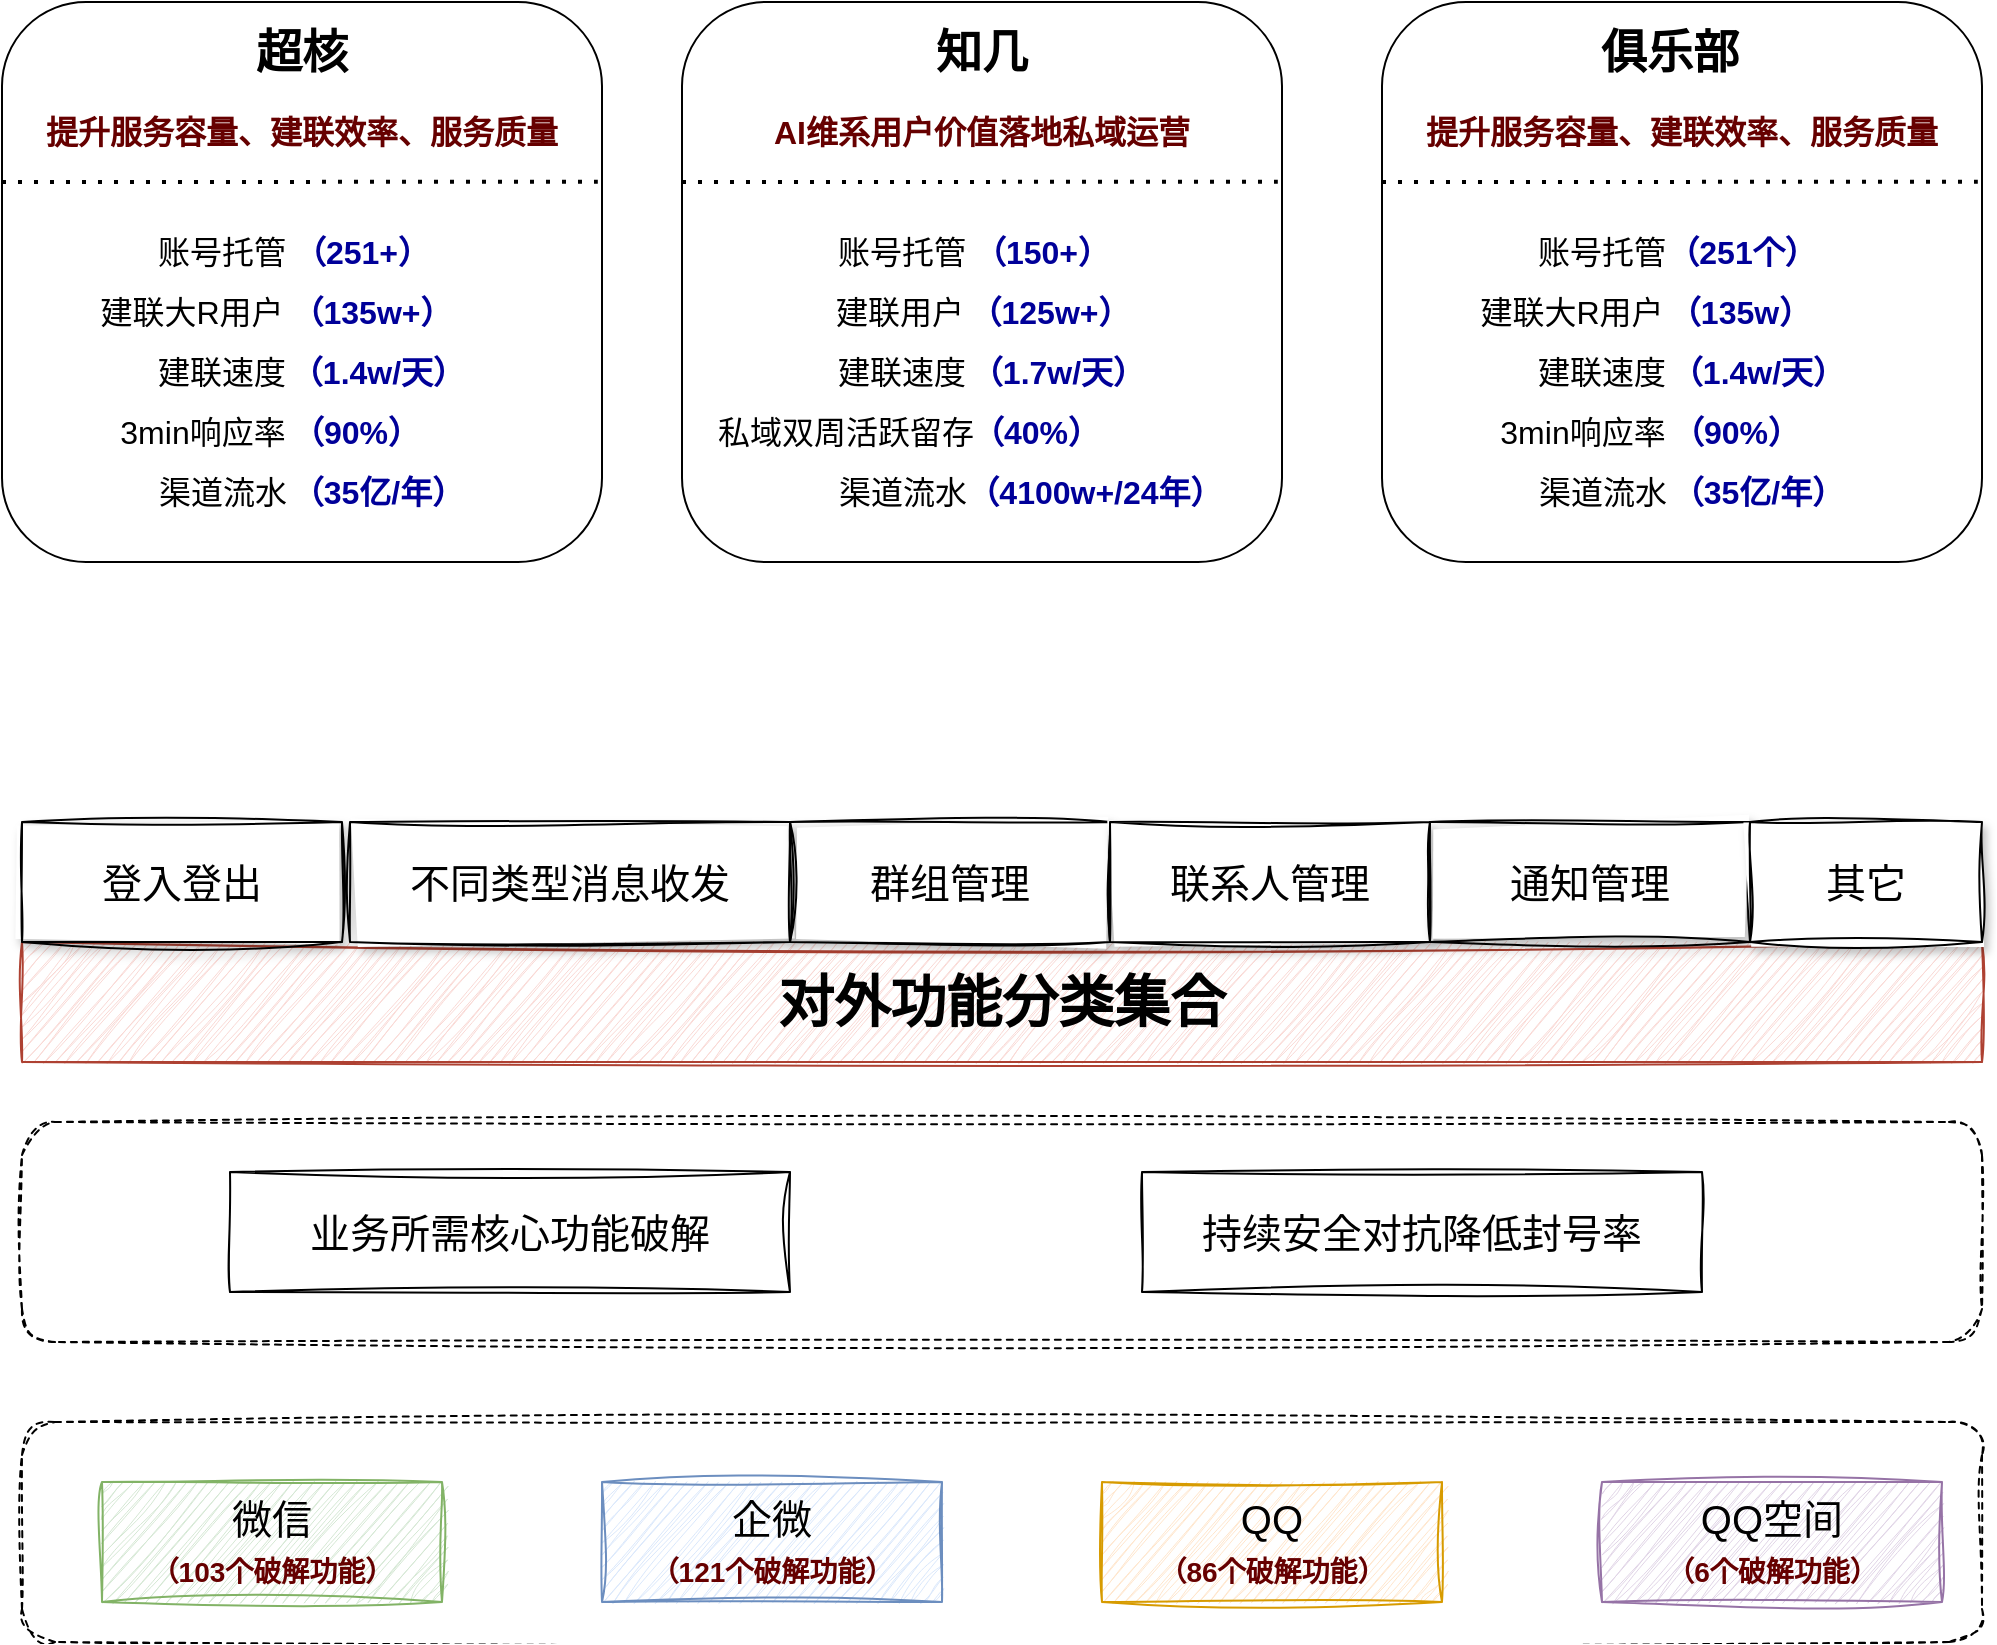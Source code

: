 <mxfile version="24.2.2" type="github">
  <diagram name="第 1 页" id="uSWp1kO9mq3VQEvF_lTH">
    <mxGraphModel dx="1242" dy="1954" grid="1" gridSize="10" guides="1" tooltips="1" connect="1" arrows="1" fold="1" page="1" pageScale="1" pageWidth="827" pageHeight="1169" math="0" shadow="0">
      <root>
        <mxCell id="0" />
        <mxCell id="1" parent="0" />
        <mxCell id="FwOD_YeCZ98qcEM11IYZ-10" value="" style="rounded=1;whiteSpace=wrap;html=1;dashed=1;sketch=1;curveFitting=1;jiggle=2;" vertex="1" parent="1">
          <mxGeometry x="170" y="240" width="980" height="110" as="geometry" />
        </mxCell>
        <mxCell id="FwOD_YeCZ98qcEM11IYZ-6" value="" style="rounded=1;whiteSpace=wrap;html=1;dashed=1;sketch=1;curveFitting=1;jiggle=2;" vertex="1" parent="1">
          <mxGeometry x="170" y="390" width="980" height="110" as="geometry" />
        </mxCell>
        <mxCell id="FwOD_YeCZ98qcEM11IYZ-1" value="微信&lt;br&gt;&lt;font color=&quot;#660000&quot; style=&quot;font-size: 14px;&quot;&gt;&lt;b&gt;（103个破解功能）&lt;/b&gt;&lt;/font&gt;" style="rounded=0;whiteSpace=wrap;html=1;fontSize=20;fillColor=#d5e8d4;strokeColor=#82b366;sketch=1;curveFitting=1;jiggle=2;" vertex="1" parent="1">
          <mxGeometry x="210" y="420" width="170" height="60" as="geometry" />
        </mxCell>
        <mxCell id="FwOD_YeCZ98qcEM11IYZ-3" value="企微&lt;div&gt;&lt;b style=&quot;color: rgb(102, 0, 0); font-size: 14px;&quot;&gt;（121个破解功能）&lt;/b&gt;&lt;br&gt;&lt;/div&gt;" style="rounded=0;whiteSpace=wrap;html=1;fontSize=20;fillColor=#dae8fc;strokeColor=#6c8ebf;sketch=1;curveFitting=1;jiggle=2;" vertex="1" parent="1">
          <mxGeometry x="460" y="420" width="170" height="60" as="geometry" />
        </mxCell>
        <mxCell id="FwOD_YeCZ98qcEM11IYZ-4" value="QQ&lt;br&gt;&lt;b style=&quot;color: rgb(102, 0, 0); font-size: 14px;&quot;&gt;（86个破解功能）&lt;/b&gt;" style="rounded=0;whiteSpace=wrap;html=1;fontSize=20;fillColor=#ffe6cc;strokeColor=#d79b00;sketch=1;curveFitting=1;jiggle=2;" vertex="1" parent="1">
          <mxGeometry x="710" y="420" width="170" height="60" as="geometry" />
        </mxCell>
        <mxCell id="FwOD_YeCZ98qcEM11IYZ-5" value="QQ空间&lt;br&gt;&lt;b style=&quot;color: rgb(102, 0, 0); font-size: 14px;&quot;&gt;（6个破解功能）&lt;/b&gt;" style="rounded=0;whiteSpace=wrap;html=1;fontSize=20;fillColor=#e1d5e7;strokeColor=#9673a6;sketch=1;curveFitting=1;jiggle=2;" vertex="1" parent="1">
          <mxGeometry x="960" y="420" width="170" height="60" as="geometry" />
        </mxCell>
        <mxCell id="FwOD_YeCZ98qcEM11IYZ-7" value="业务所需核心功能破解" style="rounded=0;whiteSpace=wrap;html=1;fontSize=20;sketch=1;curveFitting=1;jiggle=2;" vertex="1" parent="1">
          <mxGeometry x="274" y="265" width="280" height="60" as="geometry" />
        </mxCell>
        <mxCell id="FwOD_YeCZ98qcEM11IYZ-9" value="持续安全对抗降低封号率" style="rounded=0;whiteSpace=wrap;html=1;fontSize=20;sketch=1;curveFitting=1;jiggle=2;" vertex="1" parent="1">
          <mxGeometry x="730" y="265" width="280" height="60" as="geometry" />
        </mxCell>
        <mxCell id="FwOD_YeCZ98qcEM11IYZ-11" value="&lt;font size=&quot;1&quot; style=&quot;&quot;&gt;&lt;b style=&quot;font-size: 28px;&quot;&gt;对外功能分类集合&lt;/b&gt;&lt;/font&gt;" style="rounded=0;whiteSpace=wrap;html=1;fillColor=#fad9d5;strokeColor=#ae4132;sketch=1;curveFitting=1;jiggle=2;" vertex="1" parent="1">
          <mxGeometry x="170" y="150" width="980" height="60" as="geometry" />
        </mxCell>
        <mxCell id="FwOD_YeCZ98qcEM11IYZ-12" value="登入登出" style="rounded=0;whiteSpace=wrap;html=1;fontSize=20;sketch=1;curveFitting=1;jiggle=2;shadow=1;glass=0;" vertex="1" parent="1">
          <mxGeometry x="170" y="90" width="160" height="60" as="geometry" />
        </mxCell>
        <mxCell id="FwOD_YeCZ98qcEM11IYZ-13" value="不同类型消息收发" style="rounded=0;whiteSpace=wrap;html=1;fontSize=20;sketch=1;curveFitting=1;jiggle=2;shadow=1;glass=0;" vertex="1" parent="1">
          <mxGeometry x="334" y="90" width="220" height="60" as="geometry" />
        </mxCell>
        <mxCell id="FwOD_YeCZ98qcEM11IYZ-14" value="群组管理" style="rounded=0;whiteSpace=wrap;html=1;fontSize=20;sketch=1;curveFitting=1;jiggle=2;shadow=1;glass=0;" vertex="1" parent="1">
          <mxGeometry x="554" y="90" width="160" height="60" as="geometry" />
        </mxCell>
        <mxCell id="FwOD_YeCZ98qcEM11IYZ-15" value="联系人管理" style="rounded=0;whiteSpace=wrap;html=1;fontSize=20;sketch=1;curveFitting=1;jiggle=2;shadow=1;glass=0;" vertex="1" parent="1">
          <mxGeometry x="714" y="90" width="160" height="60" as="geometry" />
        </mxCell>
        <mxCell id="FwOD_YeCZ98qcEM11IYZ-16" value="通知管理" style="rounded=0;whiteSpace=wrap;html=1;fontSize=20;sketch=1;curveFitting=1;jiggle=2;shadow=1;glass=0;" vertex="1" parent="1">
          <mxGeometry x="874" y="90" width="160" height="60" as="geometry" />
        </mxCell>
        <mxCell id="FwOD_YeCZ98qcEM11IYZ-17" value="其它" style="rounded=0;whiteSpace=wrap;html=1;fontSize=20;sketch=1;curveFitting=1;jiggle=2;shadow=1;glass=0;" vertex="1" parent="1">
          <mxGeometry x="1034" y="90" width="116" height="60" as="geometry" />
        </mxCell>
        <mxCell id="FwOD_YeCZ98qcEM11IYZ-18" value="" style="rounded=1;whiteSpace=wrap;html=1;" vertex="1" parent="1">
          <mxGeometry x="160" y="-320" width="300" height="280" as="geometry" />
        </mxCell>
        <mxCell id="FwOD_YeCZ98qcEM11IYZ-19" value="超核" style="text;html=1;align=center;verticalAlign=middle;whiteSpace=wrap;rounded=0;fontSize=23;fontStyle=1" vertex="1" parent="1">
          <mxGeometry x="280" y="-310" width="60" height="30" as="geometry" />
        </mxCell>
        <mxCell id="FwOD_YeCZ98qcEM11IYZ-20" value="提升服务容量、建联效率、服务质量" style="text;html=1;align=center;verticalAlign=middle;whiteSpace=wrap;rounded=0;fontColor=#660000;fontStyle=1;fontSize=16;" vertex="1" parent="1">
          <mxGeometry x="180" y="-270" width="260" height="30" as="geometry" />
        </mxCell>
        <mxCell id="FwOD_YeCZ98qcEM11IYZ-21" value="账号托管" style="text;html=1;align=center;verticalAlign=middle;whiteSpace=wrap;rounded=0;fontSize=16;" vertex="1" parent="1">
          <mxGeometry x="230" y="-210" width="80" height="30" as="geometry" />
        </mxCell>
        <mxCell id="FwOD_YeCZ98qcEM11IYZ-22" value="（251+）" style="text;html=1;align=center;verticalAlign=middle;whiteSpace=wrap;rounded=0;fontSize=16;fontColor=#000099;fontStyle=1" vertex="1" parent="1">
          <mxGeometry x="300" y="-210" width="80" height="30" as="geometry" />
        </mxCell>
        <mxCell id="FwOD_YeCZ98qcEM11IYZ-23" value="建联大R用户" style="text;html=1;align=center;verticalAlign=middle;whiteSpace=wrap;rounded=0;fontSize=16;" vertex="1" parent="1">
          <mxGeometry x="200" y="-180" width="110" height="30" as="geometry" />
        </mxCell>
        <mxCell id="FwOD_YeCZ98qcEM11IYZ-24" value="（135w+）" style="text;html=1;align=center;verticalAlign=middle;whiteSpace=wrap;rounded=0;fontSize=16;fontColor=#000099;fontStyle=1" vertex="1" parent="1">
          <mxGeometry x="305" y="-180" width="80" height="30" as="geometry" />
        </mxCell>
        <mxCell id="FwOD_YeCZ98qcEM11IYZ-28" value="建联速度" style="text;html=1;align=center;verticalAlign=middle;whiteSpace=wrap;rounded=0;fontSize=16;" vertex="1" parent="1">
          <mxGeometry x="230" y="-150" width="80" height="30" as="geometry" />
        </mxCell>
        <mxCell id="FwOD_YeCZ98qcEM11IYZ-29" value="（1.4w/天）" style="text;html=1;align=center;verticalAlign=middle;whiteSpace=wrap;rounded=0;fontSize=16;fontColor=#000099;fontStyle=1" vertex="1" parent="1">
          <mxGeometry x="293" y="-150" width="110" height="30" as="geometry" />
        </mxCell>
        <mxCell id="FwOD_YeCZ98qcEM11IYZ-33" value="3min响应率" style="text;html=1;align=center;verticalAlign=middle;whiteSpace=wrap;rounded=0;fontSize=16;" vertex="1" parent="1">
          <mxGeometry x="205.5" y="-120" width="108.5" height="30" as="geometry" />
        </mxCell>
        <mxCell id="FwOD_YeCZ98qcEM11IYZ-34" value="（90%）" style="text;html=1;align=center;verticalAlign=middle;whiteSpace=wrap;rounded=0;fontSize=16;fontColor=#000099;fontStyle=1" vertex="1" parent="1">
          <mxGeometry x="302" y="-120" width="70" height="30" as="geometry" />
        </mxCell>
        <mxCell id="FwOD_YeCZ98qcEM11IYZ-35" value="渠道流水" style="text;html=1;align=center;verticalAlign=middle;whiteSpace=wrap;rounded=0;fontSize=16;" vertex="1" parent="1">
          <mxGeometry x="215.75" y="-90" width="108.5" height="30" as="geometry" />
        </mxCell>
        <mxCell id="FwOD_YeCZ98qcEM11IYZ-36" value="（35亿/年）" style="text;html=1;align=center;verticalAlign=middle;whiteSpace=wrap;rounded=0;fontSize=16;fontColor=#000099;fontStyle=1" vertex="1" parent="1">
          <mxGeometry x="293" y="-90" width="110" height="30" as="geometry" />
        </mxCell>
        <mxCell id="FwOD_YeCZ98qcEM11IYZ-37" value="" style="endArrow=none;dashed=1;html=1;dashPattern=1 3;strokeWidth=2;rounded=0;entryX=0.993;entryY=0.321;entryDx=0;entryDy=0;entryPerimeter=0;" edge="1" parent="1" target="FwOD_YeCZ98qcEM11IYZ-18">
          <mxGeometry width="50" height="50" relative="1" as="geometry">
            <mxPoint x="160" y="-230" as="sourcePoint" />
            <mxPoint x="390" y="-230" as="targetPoint" />
          </mxGeometry>
        </mxCell>
        <mxCell id="FwOD_YeCZ98qcEM11IYZ-38" value="" style="rounded=1;whiteSpace=wrap;html=1;" vertex="1" parent="1">
          <mxGeometry x="500" y="-320" width="300" height="280" as="geometry" />
        </mxCell>
        <mxCell id="FwOD_YeCZ98qcEM11IYZ-39" value="知几" style="text;html=1;align=center;verticalAlign=middle;whiteSpace=wrap;rounded=0;fontSize=23;fontStyle=1" vertex="1" parent="1">
          <mxGeometry x="620" y="-310" width="60" height="30" as="geometry" />
        </mxCell>
        <mxCell id="FwOD_YeCZ98qcEM11IYZ-40" value="AI维系用户价值落地私域运营" style="text;html=1;align=center;verticalAlign=middle;whiteSpace=wrap;rounded=0;fontColor=#660000;fontStyle=1;fontSize=16;" vertex="1" parent="1">
          <mxGeometry x="520" y="-270" width="260" height="30" as="geometry" />
        </mxCell>
        <mxCell id="FwOD_YeCZ98qcEM11IYZ-41" value="账号托管" style="text;html=1;align=center;verticalAlign=middle;whiteSpace=wrap;rounded=0;fontSize=16;" vertex="1" parent="1">
          <mxGeometry x="570" y="-210" width="80" height="30" as="geometry" />
        </mxCell>
        <mxCell id="FwOD_YeCZ98qcEM11IYZ-42" value="（150+）" style="text;html=1;align=center;verticalAlign=middle;whiteSpace=wrap;rounded=0;fontSize=16;fontColor=#000099;fontStyle=1" vertex="1" parent="1">
          <mxGeometry x="640" y="-210" width="80" height="30" as="geometry" />
        </mxCell>
        <mxCell id="FwOD_YeCZ98qcEM11IYZ-43" value="建联用户" style="text;html=1;align=center;verticalAlign=middle;whiteSpace=wrap;rounded=0;fontSize=16;" vertex="1" parent="1">
          <mxGeometry x="554" y="-180" width="110" height="30" as="geometry" />
        </mxCell>
        <mxCell id="FwOD_YeCZ98qcEM11IYZ-44" value="（125w+）" style="text;html=1;align=center;verticalAlign=middle;whiteSpace=wrap;rounded=0;fontSize=16;fontColor=#000099;fontStyle=1" vertex="1" parent="1">
          <mxGeometry x="644" y="-180" width="80" height="30" as="geometry" />
        </mxCell>
        <mxCell id="FwOD_YeCZ98qcEM11IYZ-45" value="建联速度" style="text;html=1;align=center;verticalAlign=middle;whiteSpace=wrap;rounded=0;fontSize=16;" vertex="1" parent="1">
          <mxGeometry x="570" y="-150" width="80" height="30" as="geometry" />
        </mxCell>
        <mxCell id="FwOD_YeCZ98qcEM11IYZ-46" value="（1.7w/天）" style="text;html=1;align=center;verticalAlign=middle;whiteSpace=wrap;rounded=0;fontSize=16;fontColor=#000099;fontStyle=1" vertex="1" parent="1">
          <mxGeometry x="633" y="-150" width="110" height="30" as="geometry" />
        </mxCell>
        <mxCell id="FwOD_YeCZ98qcEM11IYZ-47" value="私域双周活跃留存" style="text;html=1;align=center;verticalAlign=middle;whiteSpace=wrap;rounded=0;fontSize=16;" vertex="1" parent="1">
          <mxGeometry x="500.25" y="-120" width="164" height="30" as="geometry" />
        </mxCell>
        <mxCell id="FwOD_YeCZ98qcEM11IYZ-48" value="（40%）" style="text;html=1;align=center;verticalAlign=middle;whiteSpace=wrap;rounded=0;fontSize=16;fontColor=#000099;fontStyle=1" vertex="1" parent="1">
          <mxGeometry x="642" y="-120" width="70" height="30" as="geometry" />
        </mxCell>
        <mxCell id="FwOD_YeCZ98qcEM11IYZ-49" value="渠道流水" style="text;html=1;align=center;verticalAlign=middle;whiteSpace=wrap;rounded=0;fontSize=16;" vertex="1" parent="1">
          <mxGeometry x="555.75" y="-90" width="108.5" height="30" as="geometry" />
        </mxCell>
        <mxCell id="FwOD_YeCZ98qcEM11IYZ-50" value="（4100w+/24年）" style="text;html=1;align=center;verticalAlign=middle;whiteSpace=wrap;rounded=0;fontSize=16;fontColor=#000099;fontStyle=1" vertex="1" parent="1">
          <mxGeometry x="633" y="-90" width="147" height="30" as="geometry" />
        </mxCell>
        <mxCell id="FwOD_YeCZ98qcEM11IYZ-51" value="" style="endArrow=none;dashed=1;html=1;dashPattern=1 3;strokeWidth=2;rounded=0;entryX=0.993;entryY=0.321;entryDx=0;entryDy=0;entryPerimeter=0;" edge="1" parent="1" target="FwOD_YeCZ98qcEM11IYZ-38">
          <mxGeometry width="50" height="50" relative="1" as="geometry">
            <mxPoint x="500" y="-230" as="sourcePoint" />
            <mxPoint x="730" y="-230" as="targetPoint" />
          </mxGeometry>
        </mxCell>
        <mxCell id="FwOD_YeCZ98qcEM11IYZ-52" value="" style="rounded=1;whiteSpace=wrap;html=1;" vertex="1" parent="1">
          <mxGeometry x="850" y="-320" width="300" height="280" as="geometry" />
        </mxCell>
        <mxCell id="FwOD_YeCZ98qcEM11IYZ-53" value="俱乐部" style="text;html=1;align=center;verticalAlign=middle;whiteSpace=wrap;rounded=0;fontSize=23;fontStyle=1" vertex="1" parent="1">
          <mxGeometry x="954" y="-310" width="80" height="30" as="geometry" />
        </mxCell>
        <mxCell id="FwOD_YeCZ98qcEM11IYZ-54" value="提升服务容量、建联效率、服务质量" style="text;html=1;align=center;verticalAlign=middle;whiteSpace=wrap;rounded=0;fontColor=#660000;fontStyle=1;fontSize=16;" vertex="1" parent="1">
          <mxGeometry x="870" y="-270" width="260" height="30" as="geometry" />
        </mxCell>
        <mxCell id="FwOD_YeCZ98qcEM11IYZ-55" value="账号托管" style="text;html=1;align=center;verticalAlign=middle;whiteSpace=wrap;rounded=0;fontSize=16;" vertex="1" parent="1">
          <mxGeometry x="920" y="-210" width="80" height="30" as="geometry" />
        </mxCell>
        <mxCell id="FwOD_YeCZ98qcEM11IYZ-56" value="（251个）" style="text;html=1;align=center;verticalAlign=middle;whiteSpace=wrap;rounded=0;fontSize=16;fontColor=#000099;fontStyle=1" vertex="1" parent="1">
          <mxGeometry x="990" y="-210" width="80" height="30" as="geometry" />
        </mxCell>
        <mxCell id="FwOD_YeCZ98qcEM11IYZ-57" value="建联大R用户" style="text;html=1;align=center;verticalAlign=middle;whiteSpace=wrap;rounded=0;fontSize=16;" vertex="1" parent="1">
          <mxGeometry x="890" y="-180" width="110" height="30" as="geometry" />
        </mxCell>
        <mxCell id="FwOD_YeCZ98qcEM11IYZ-58" value="（135w）" style="text;html=1;align=center;verticalAlign=middle;whiteSpace=wrap;rounded=0;fontSize=16;fontColor=#000099;fontStyle=1" vertex="1" parent="1">
          <mxGeometry x="989" y="-180" width="80" height="30" as="geometry" />
        </mxCell>
        <mxCell id="FwOD_YeCZ98qcEM11IYZ-59" value="建联速度" style="text;html=1;align=center;verticalAlign=middle;whiteSpace=wrap;rounded=0;fontSize=16;" vertex="1" parent="1">
          <mxGeometry x="920" y="-150" width="80" height="30" as="geometry" />
        </mxCell>
        <mxCell id="FwOD_YeCZ98qcEM11IYZ-60" value="（1.4w/天）" style="text;html=1;align=center;verticalAlign=middle;whiteSpace=wrap;rounded=0;fontSize=16;fontColor=#000099;fontStyle=1" vertex="1" parent="1">
          <mxGeometry x="983" y="-150" width="110" height="30" as="geometry" />
        </mxCell>
        <mxCell id="FwOD_YeCZ98qcEM11IYZ-61" value="3min响应率" style="text;html=1;align=center;verticalAlign=middle;whiteSpace=wrap;rounded=0;fontSize=16;" vertex="1" parent="1">
          <mxGeometry x="895.5" y="-120" width="108.5" height="30" as="geometry" />
        </mxCell>
        <mxCell id="FwOD_YeCZ98qcEM11IYZ-62" value="（90%）" style="text;html=1;align=center;verticalAlign=middle;whiteSpace=wrap;rounded=0;fontSize=16;fontColor=#000099;fontStyle=1" vertex="1" parent="1">
          <mxGeometry x="992" y="-120" width="70" height="30" as="geometry" />
        </mxCell>
        <mxCell id="FwOD_YeCZ98qcEM11IYZ-63" value="渠道流水" style="text;html=1;align=center;verticalAlign=middle;whiteSpace=wrap;rounded=0;fontSize=16;" vertex="1" parent="1">
          <mxGeometry x="905.75" y="-90" width="108.5" height="30" as="geometry" />
        </mxCell>
        <mxCell id="FwOD_YeCZ98qcEM11IYZ-64" value="（35亿/年）" style="text;html=1;align=center;verticalAlign=middle;whiteSpace=wrap;rounded=0;fontSize=16;fontColor=#000099;fontStyle=1" vertex="1" parent="1">
          <mxGeometry x="983" y="-90" width="110" height="30" as="geometry" />
        </mxCell>
        <mxCell id="FwOD_YeCZ98qcEM11IYZ-65" value="" style="endArrow=none;dashed=1;html=1;dashPattern=1 3;strokeWidth=2;rounded=0;entryX=0.993;entryY=0.321;entryDx=0;entryDy=0;entryPerimeter=0;" edge="1" parent="1" target="FwOD_YeCZ98qcEM11IYZ-52">
          <mxGeometry width="50" height="50" relative="1" as="geometry">
            <mxPoint x="850" y="-230" as="sourcePoint" />
            <mxPoint x="1080" y="-230" as="targetPoint" />
          </mxGeometry>
        </mxCell>
      </root>
    </mxGraphModel>
  </diagram>
</mxfile>
